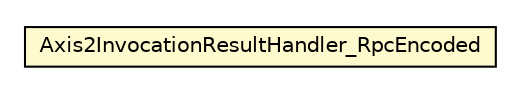 #!/usr/local/bin/dot
#
# Class diagram 
# Generated by UMLGraph version R5_6-24-gf6e263 (http://www.umlgraph.org/)
#

digraph G {
	edge [fontname="Helvetica",fontsize=10,labelfontname="Helvetica",labelfontsize=10];
	node [fontname="Helvetica",fontsize=10,shape=plaintext];
	nodesep=0.25;
	ranksep=0.5;
	// org.universAAL.ri.wsdlToolkit.invocation.Axis2InvocationResultHandler_RpcEncoded
	c10137 [label=<<table title="org.universAAL.ri.wsdlToolkit.invocation.Axis2InvocationResultHandler_RpcEncoded" border="0" cellborder="1" cellspacing="0" cellpadding="2" port="p" bgcolor="lemonChiffon" href="./Axis2InvocationResultHandler_RpcEncoded.html">
		<tr><td><table border="0" cellspacing="0" cellpadding="1">
<tr><td align="center" balign="center"> Axis2InvocationResultHandler_RpcEncoded </td></tr>
		</table></td></tr>
		</table>>, URL="./Axis2InvocationResultHandler_RpcEncoded.html", fontname="Helvetica", fontcolor="black", fontsize=10.0];
}

